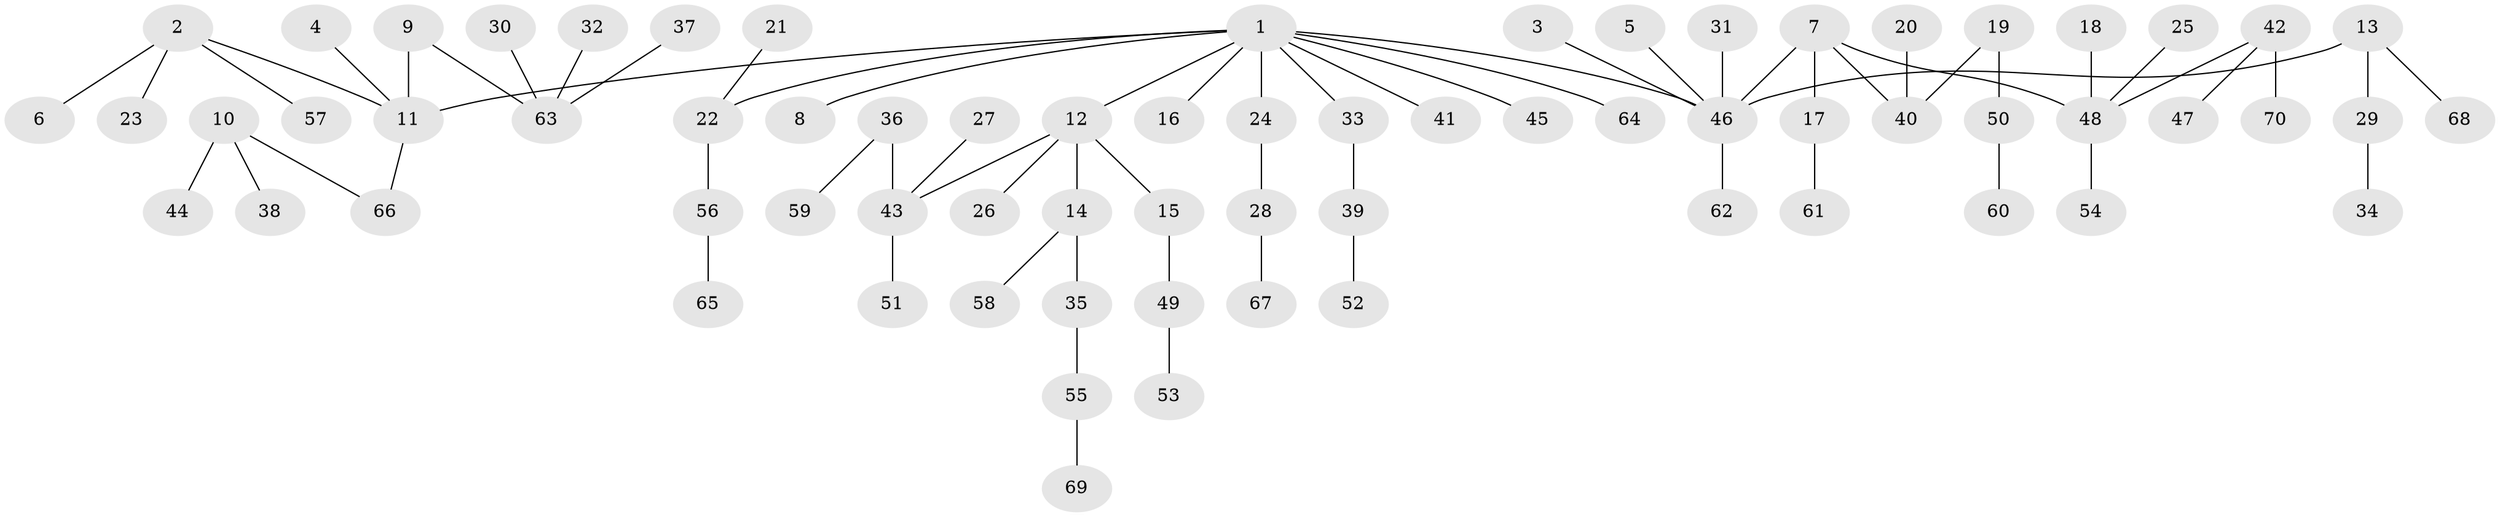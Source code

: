 // original degree distribution, {6: 0.014388489208633094, 5: 0.007194244604316547, 3: 0.1510791366906475, 4: 0.08633093525179857, 9: 0.007194244604316547, 1: 0.5035971223021583, 2: 0.22302158273381295, 7: 0.007194244604316547}
// Generated by graph-tools (version 1.1) at 2025/26/03/09/25 03:26:28]
// undirected, 70 vertices, 69 edges
graph export_dot {
graph [start="1"]
  node [color=gray90,style=filled];
  1;
  2;
  3;
  4;
  5;
  6;
  7;
  8;
  9;
  10;
  11;
  12;
  13;
  14;
  15;
  16;
  17;
  18;
  19;
  20;
  21;
  22;
  23;
  24;
  25;
  26;
  27;
  28;
  29;
  30;
  31;
  32;
  33;
  34;
  35;
  36;
  37;
  38;
  39;
  40;
  41;
  42;
  43;
  44;
  45;
  46;
  47;
  48;
  49;
  50;
  51;
  52;
  53;
  54;
  55;
  56;
  57;
  58;
  59;
  60;
  61;
  62;
  63;
  64;
  65;
  66;
  67;
  68;
  69;
  70;
  1 -- 8 [weight=1.0];
  1 -- 11 [weight=1.0];
  1 -- 12 [weight=1.0];
  1 -- 16 [weight=1.0];
  1 -- 22 [weight=1.0];
  1 -- 24 [weight=1.0];
  1 -- 33 [weight=1.0];
  1 -- 41 [weight=1.0];
  1 -- 45 [weight=1.0];
  1 -- 46 [weight=1.0];
  1 -- 64 [weight=1.0];
  2 -- 6 [weight=1.0];
  2 -- 11 [weight=1.0];
  2 -- 23 [weight=1.0];
  2 -- 57 [weight=1.0];
  3 -- 46 [weight=1.0];
  4 -- 11 [weight=1.0];
  5 -- 46 [weight=1.0];
  7 -- 17 [weight=1.0];
  7 -- 40 [weight=1.0];
  7 -- 46 [weight=1.0];
  7 -- 48 [weight=1.0];
  9 -- 11 [weight=1.0];
  9 -- 63 [weight=1.0];
  10 -- 38 [weight=1.0];
  10 -- 44 [weight=1.0];
  10 -- 66 [weight=1.0];
  11 -- 66 [weight=1.0];
  12 -- 14 [weight=1.0];
  12 -- 15 [weight=1.0];
  12 -- 26 [weight=1.0];
  12 -- 43 [weight=1.0];
  13 -- 29 [weight=1.0];
  13 -- 46 [weight=1.0];
  13 -- 68 [weight=1.0];
  14 -- 35 [weight=1.0];
  14 -- 58 [weight=1.0];
  15 -- 49 [weight=1.0];
  17 -- 61 [weight=1.0];
  18 -- 48 [weight=1.0];
  19 -- 40 [weight=1.0];
  19 -- 50 [weight=1.0];
  20 -- 40 [weight=1.0];
  21 -- 22 [weight=1.0];
  22 -- 56 [weight=1.0];
  24 -- 28 [weight=1.0];
  25 -- 48 [weight=1.0];
  27 -- 43 [weight=1.0];
  28 -- 67 [weight=1.0];
  29 -- 34 [weight=1.0];
  30 -- 63 [weight=1.0];
  31 -- 46 [weight=1.0];
  32 -- 63 [weight=1.0];
  33 -- 39 [weight=1.0];
  35 -- 55 [weight=1.0];
  36 -- 43 [weight=1.0];
  36 -- 59 [weight=1.0];
  37 -- 63 [weight=1.0];
  39 -- 52 [weight=1.0];
  42 -- 47 [weight=1.0];
  42 -- 48 [weight=1.0];
  42 -- 70 [weight=1.0];
  43 -- 51 [weight=1.0];
  46 -- 62 [weight=1.0];
  48 -- 54 [weight=1.0];
  49 -- 53 [weight=1.0];
  50 -- 60 [weight=1.0];
  55 -- 69 [weight=1.0];
  56 -- 65 [weight=1.0];
}
